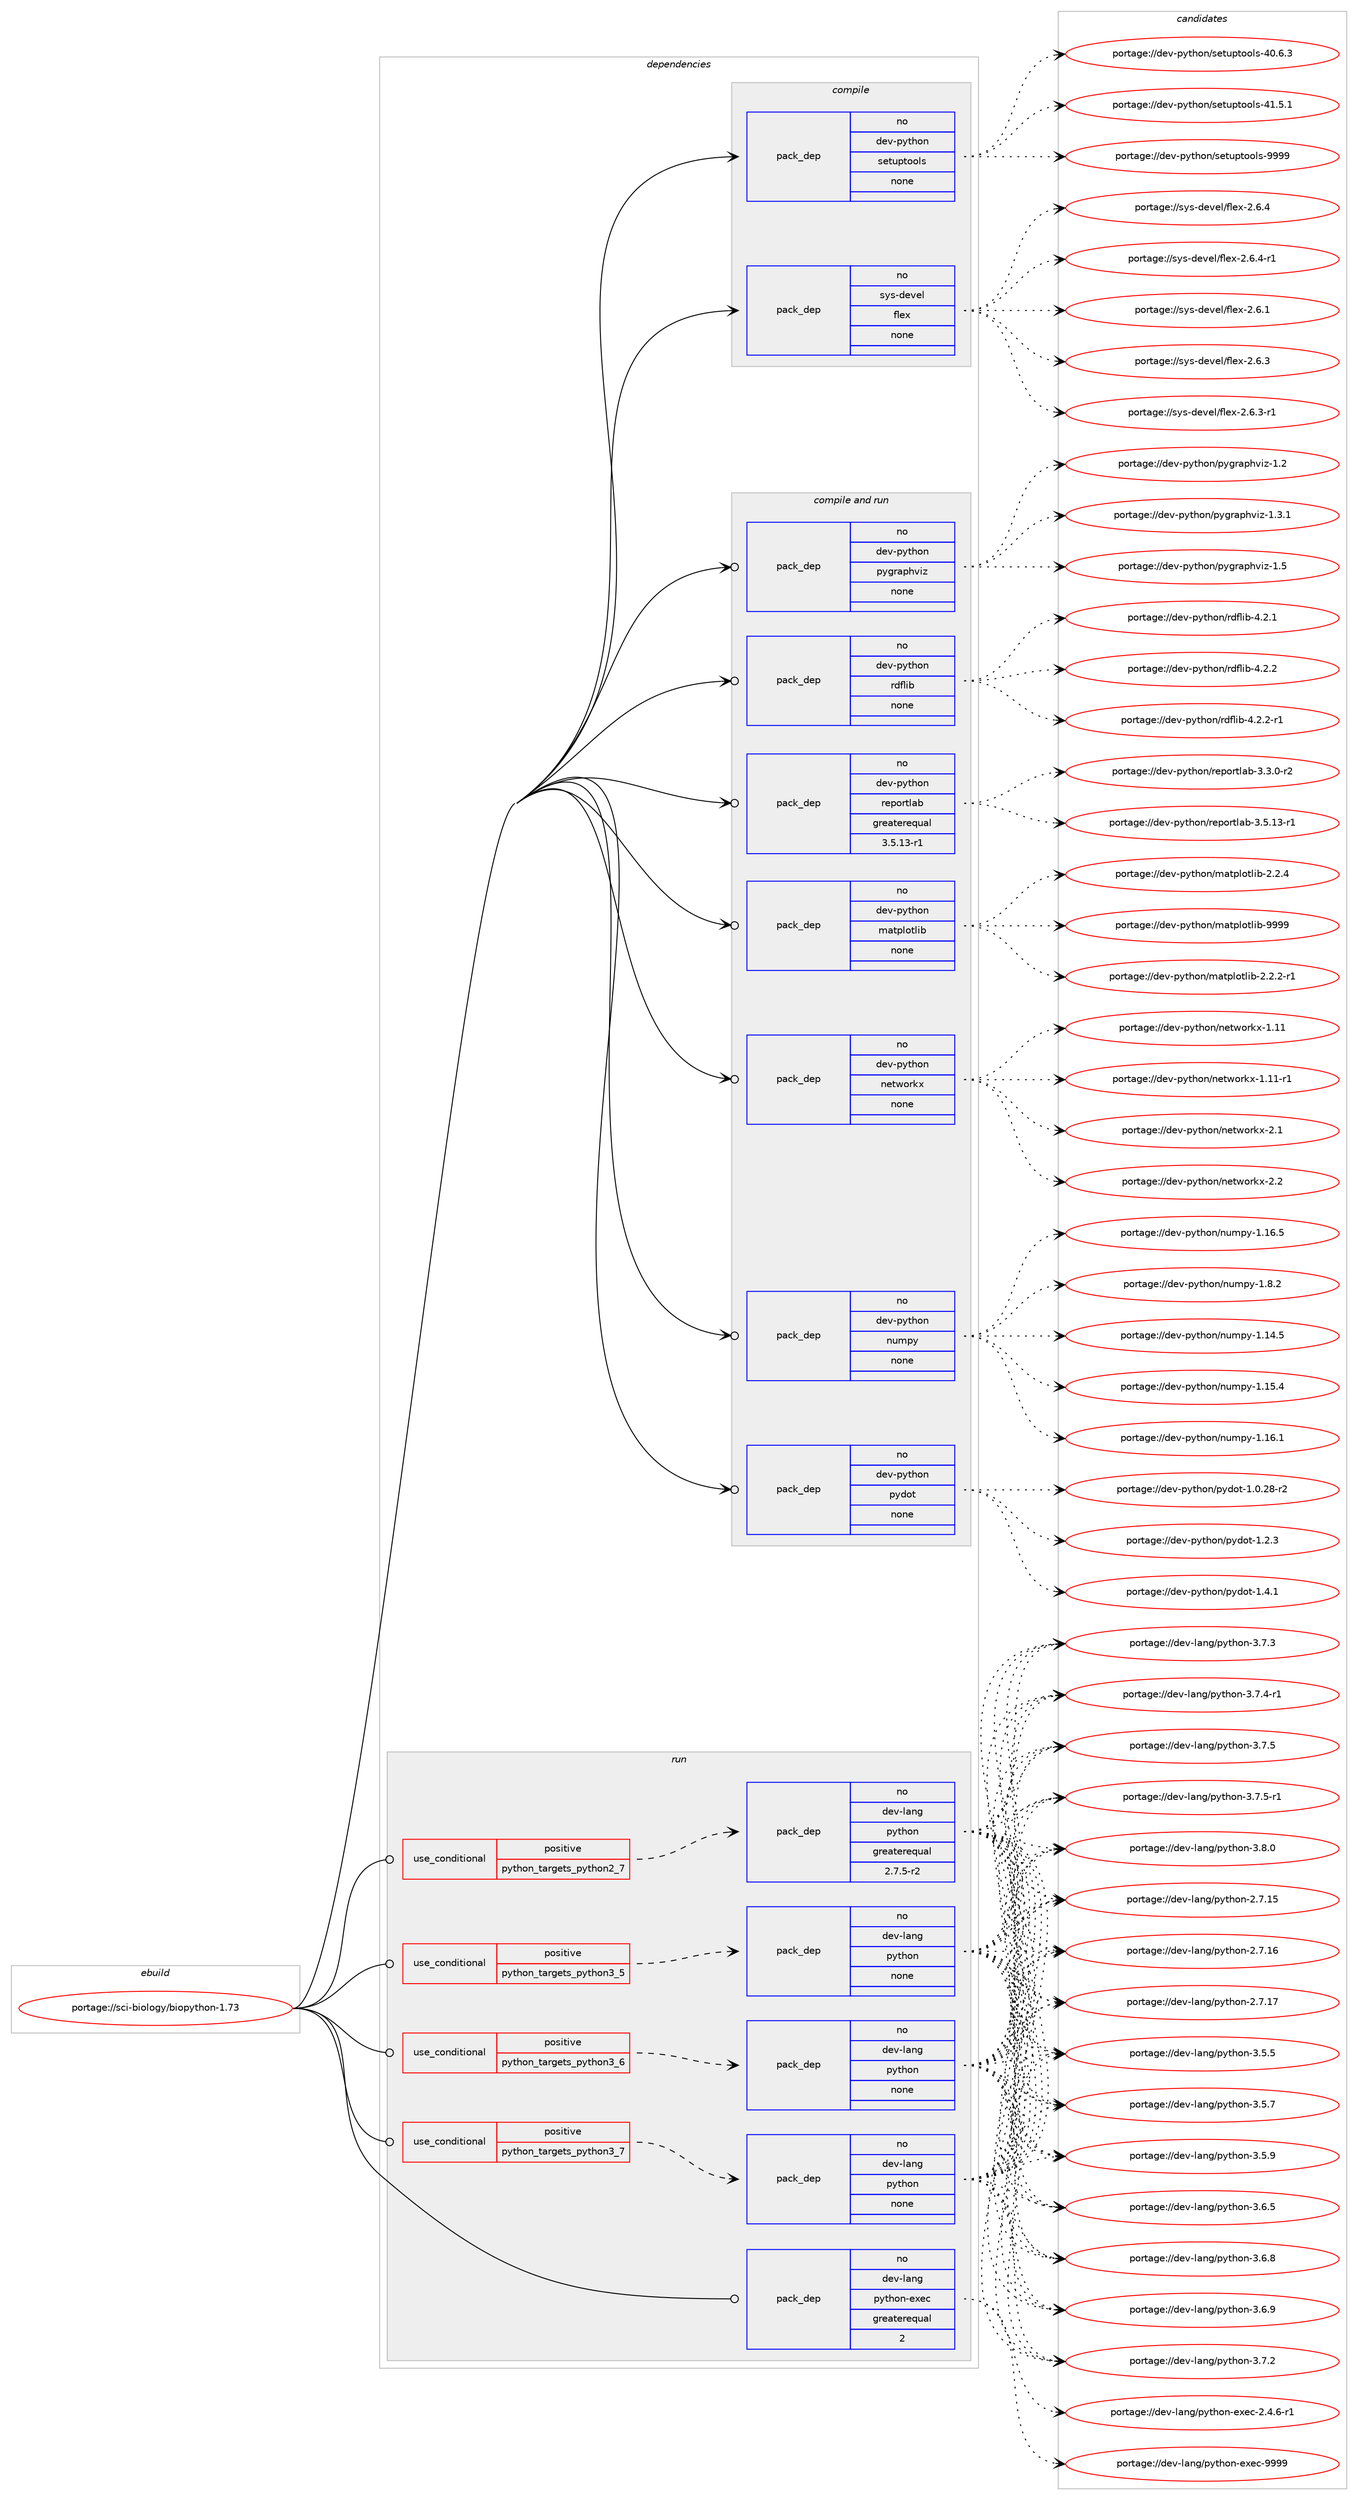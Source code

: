 digraph prolog {

# *************
# Graph options
# *************

newrank=true;
concentrate=true;
compound=true;
graph [rankdir=LR,fontname=Helvetica,fontsize=10,ranksep=1.5];#, ranksep=2.5, nodesep=0.2];
edge  [arrowhead=vee];
node  [fontname=Helvetica,fontsize=10];

# **********
# The ebuild
# **********

subgraph cluster_leftcol {
color=gray;
rank=same;
label=<<i>ebuild</i>>;
id [label="portage://sci-biology/biopython-1.73", color=red, width=4, href="../sci-biology/biopython-1.73.svg"];
}

# ****************
# The dependencies
# ****************

subgraph cluster_midcol {
color=gray;
label=<<i>dependencies</i>>;
subgraph cluster_compile {
fillcolor="#eeeeee";
style=filled;
label=<<i>compile</i>>;
subgraph pack281315 {
dependency382895 [label=<<TABLE BORDER="0" CELLBORDER="1" CELLSPACING="0" CELLPADDING="4" WIDTH="220"><TR><TD ROWSPAN="6" CELLPADDING="30">pack_dep</TD></TR><TR><TD WIDTH="110">no</TD></TR><TR><TD>dev-python</TD></TR><TR><TD>setuptools</TD></TR><TR><TD>none</TD></TR><TR><TD></TD></TR></TABLE>>, shape=none, color=blue];
}
id:e -> dependency382895:w [weight=20,style="solid",arrowhead="vee"];
subgraph pack281316 {
dependency382896 [label=<<TABLE BORDER="0" CELLBORDER="1" CELLSPACING="0" CELLPADDING="4" WIDTH="220"><TR><TD ROWSPAN="6" CELLPADDING="30">pack_dep</TD></TR><TR><TD WIDTH="110">no</TD></TR><TR><TD>sys-devel</TD></TR><TR><TD>flex</TD></TR><TR><TD>none</TD></TR><TR><TD></TD></TR></TABLE>>, shape=none, color=blue];
}
id:e -> dependency382896:w [weight=20,style="solid",arrowhead="vee"];
}
subgraph cluster_compileandrun {
fillcolor="#eeeeee";
style=filled;
label=<<i>compile and run</i>>;
subgraph pack281317 {
dependency382897 [label=<<TABLE BORDER="0" CELLBORDER="1" CELLSPACING="0" CELLPADDING="4" WIDTH="220"><TR><TD ROWSPAN="6" CELLPADDING="30">pack_dep</TD></TR><TR><TD WIDTH="110">no</TD></TR><TR><TD>dev-python</TD></TR><TR><TD>matplotlib</TD></TR><TR><TD>none</TD></TR><TR><TD></TD></TR></TABLE>>, shape=none, color=blue];
}
id:e -> dependency382897:w [weight=20,style="solid",arrowhead="odotvee"];
subgraph pack281318 {
dependency382898 [label=<<TABLE BORDER="0" CELLBORDER="1" CELLSPACING="0" CELLPADDING="4" WIDTH="220"><TR><TD ROWSPAN="6" CELLPADDING="30">pack_dep</TD></TR><TR><TD WIDTH="110">no</TD></TR><TR><TD>dev-python</TD></TR><TR><TD>networkx</TD></TR><TR><TD>none</TD></TR><TR><TD></TD></TR></TABLE>>, shape=none, color=blue];
}
id:e -> dependency382898:w [weight=20,style="solid",arrowhead="odotvee"];
subgraph pack281319 {
dependency382899 [label=<<TABLE BORDER="0" CELLBORDER="1" CELLSPACING="0" CELLPADDING="4" WIDTH="220"><TR><TD ROWSPAN="6" CELLPADDING="30">pack_dep</TD></TR><TR><TD WIDTH="110">no</TD></TR><TR><TD>dev-python</TD></TR><TR><TD>numpy</TD></TR><TR><TD>none</TD></TR><TR><TD></TD></TR></TABLE>>, shape=none, color=blue];
}
id:e -> dependency382899:w [weight=20,style="solid",arrowhead="odotvee"];
subgraph pack281320 {
dependency382900 [label=<<TABLE BORDER="0" CELLBORDER="1" CELLSPACING="0" CELLPADDING="4" WIDTH="220"><TR><TD ROWSPAN="6" CELLPADDING="30">pack_dep</TD></TR><TR><TD WIDTH="110">no</TD></TR><TR><TD>dev-python</TD></TR><TR><TD>pydot</TD></TR><TR><TD>none</TD></TR><TR><TD></TD></TR></TABLE>>, shape=none, color=blue];
}
id:e -> dependency382900:w [weight=20,style="solid",arrowhead="odotvee"];
subgraph pack281321 {
dependency382901 [label=<<TABLE BORDER="0" CELLBORDER="1" CELLSPACING="0" CELLPADDING="4" WIDTH="220"><TR><TD ROWSPAN="6" CELLPADDING="30">pack_dep</TD></TR><TR><TD WIDTH="110">no</TD></TR><TR><TD>dev-python</TD></TR><TR><TD>pygraphviz</TD></TR><TR><TD>none</TD></TR><TR><TD></TD></TR></TABLE>>, shape=none, color=blue];
}
id:e -> dependency382901:w [weight=20,style="solid",arrowhead="odotvee"];
subgraph pack281322 {
dependency382902 [label=<<TABLE BORDER="0" CELLBORDER="1" CELLSPACING="0" CELLPADDING="4" WIDTH="220"><TR><TD ROWSPAN="6" CELLPADDING="30">pack_dep</TD></TR><TR><TD WIDTH="110">no</TD></TR><TR><TD>dev-python</TD></TR><TR><TD>rdflib</TD></TR><TR><TD>none</TD></TR><TR><TD></TD></TR></TABLE>>, shape=none, color=blue];
}
id:e -> dependency382902:w [weight=20,style="solid",arrowhead="odotvee"];
subgraph pack281323 {
dependency382903 [label=<<TABLE BORDER="0" CELLBORDER="1" CELLSPACING="0" CELLPADDING="4" WIDTH="220"><TR><TD ROWSPAN="6" CELLPADDING="30">pack_dep</TD></TR><TR><TD WIDTH="110">no</TD></TR><TR><TD>dev-python</TD></TR><TR><TD>reportlab</TD></TR><TR><TD>greaterequal</TD></TR><TR><TD>3.5.13-r1</TD></TR></TABLE>>, shape=none, color=blue];
}
id:e -> dependency382903:w [weight=20,style="solid",arrowhead="odotvee"];
}
subgraph cluster_run {
fillcolor="#eeeeee";
style=filled;
label=<<i>run</i>>;
subgraph cond95133 {
dependency382904 [label=<<TABLE BORDER="0" CELLBORDER="1" CELLSPACING="0" CELLPADDING="4"><TR><TD ROWSPAN="3" CELLPADDING="10">use_conditional</TD></TR><TR><TD>positive</TD></TR><TR><TD>python_targets_python2_7</TD></TR></TABLE>>, shape=none, color=red];
subgraph pack281324 {
dependency382905 [label=<<TABLE BORDER="0" CELLBORDER="1" CELLSPACING="0" CELLPADDING="4" WIDTH="220"><TR><TD ROWSPAN="6" CELLPADDING="30">pack_dep</TD></TR><TR><TD WIDTH="110">no</TD></TR><TR><TD>dev-lang</TD></TR><TR><TD>python</TD></TR><TR><TD>greaterequal</TD></TR><TR><TD>2.7.5-r2</TD></TR></TABLE>>, shape=none, color=blue];
}
dependency382904:e -> dependency382905:w [weight=20,style="dashed",arrowhead="vee"];
}
id:e -> dependency382904:w [weight=20,style="solid",arrowhead="odot"];
subgraph cond95134 {
dependency382906 [label=<<TABLE BORDER="0" CELLBORDER="1" CELLSPACING="0" CELLPADDING="4"><TR><TD ROWSPAN="3" CELLPADDING="10">use_conditional</TD></TR><TR><TD>positive</TD></TR><TR><TD>python_targets_python3_5</TD></TR></TABLE>>, shape=none, color=red];
subgraph pack281325 {
dependency382907 [label=<<TABLE BORDER="0" CELLBORDER="1" CELLSPACING="0" CELLPADDING="4" WIDTH="220"><TR><TD ROWSPAN="6" CELLPADDING="30">pack_dep</TD></TR><TR><TD WIDTH="110">no</TD></TR><TR><TD>dev-lang</TD></TR><TR><TD>python</TD></TR><TR><TD>none</TD></TR><TR><TD></TD></TR></TABLE>>, shape=none, color=blue];
}
dependency382906:e -> dependency382907:w [weight=20,style="dashed",arrowhead="vee"];
}
id:e -> dependency382906:w [weight=20,style="solid",arrowhead="odot"];
subgraph cond95135 {
dependency382908 [label=<<TABLE BORDER="0" CELLBORDER="1" CELLSPACING="0" CELLPADDING="4"><TR><TD ROWSPAN="3" CELLPADDING="10">use_conditional</TD></TR><TR><TD>positive</TD></TR><TR><TD>python_targets_python3_6</TD></TR></TABLE>>, shape=none, color=red];
subgraph pack281326 {
dependency382909 [label=<<TABLE BORDER="0" CELLBORDER="1" CELLSPACING="0" CELLPADDING="4" WIDTH="220"><TR><TD ROWSPAN="6" CELLPADDING="30">pack_dep</TD></TR><TR><TD WIDTH="110">no</TD></TR><TR><TD>dev-lang</TD></TR><TR><TD>python</TD></TR><TR><TD>none</TD></TR><TR><TD></TD></TR></TABLE>>, shape=none, color=blue];
}
dependency382908:e -> dependency382909:w [weight=20,style="dashed",arrowhead="vee"];
}
id:e -> dependency382908:w [weight=20,style="solid",arrowhead="odot"];
subgraph cond95136 {
dependency382910 [label=<<TABLE BORDER="0" CELLBORDER="1" CELLSPACING="0" CELLPADDING="4"><TR><TD ROWSPAN="3" CELLPADDING="10">use_conditional</TD></TR><TR><TD>positive</TD></TR><TR><TD>python_targets_python3_7</TD></TR></TABLE>>, shape=none, color=red];
subgraph pack281327 {
dependency382911 [label=<<TABLE BORDER="0" CELLBORDER="1" CELLSPACING="0" CELLPADDING="4" WIDTH="220"><TR><TD ROWSPAN="6" CELLPADDING="30">pack_dep</TD></TR><TR><TD WIDTH="110">no</TD></TR><TR><TD>dev-lang</TD></TR><TR><TD>python</TD></TR><TR><TD>none</TD></TR><TR><TD></TD></TR></TABLE>>, shape=none, color=blue];
}
dependency382910:e -> dependency382911:w [weight=20,style="dashed",arrowhead="vee"];
}
id:e -> dependency382910:w [weight=20,style="solid",arrowhead="odot"];
subgraph pack281328 {
dependency382912 [label=<<TABLE BORDER="0" CELLBORDER="1" CELLSPACING="0" CELLPADDING="4" WIDTH="220"><TR><TD ROWSPAN="6" CELLPADDING="30">pack_dep</TD></TR><TR><TD WIDTH="110">no</TD></TR><TR><TD>dev-lang</TD></TR><TR><TD>python-exec</TD></TR><TR><TD>greaterequal</TD></TR><TR><TD>2</TD></TR></TABLE>>, shape=none, color=blue];
}
id:e -> dependency382912:w [weight=20,style="solid",arrowhead="odot"];
}
}

# **************
# The candidates
# **************

subgraph cluster_choices {
rank=same;
color=gray;
label=<<i>candidates</i>>;

subgraph choice281315 {
color=black;
nodesep=1;
choiceportage100101118451121211161041111104711510111611711211611111110811545524846544651 [label="portage://dev-python/setuptools-40.6.3", color=red, width=4,href="../dev-python/setuptools-40.6.3.svg"];
choiceportage100101118451121211161041111104711510111611711211611111110811545524946534649 [label="portage://dev-python/setuptools-41.5.1", color=red, width=4,href="../dev-python/setuptools-41.5.1.svg"];
choiceportage10010111845112121116104111110471151011161171121161111111081154557575757 [label="portage://dev-python/setuptools-9999", color=red, width=4,href="../dev-python/setuptools-9999.svg"];
dependency382895:e -> choiceportage100101118451121211161041111104711510111611711211611111110811545524846544651:w [style=dotted,weight="100"];
dependency382895:e -> choiceportage100101118451121211161041111104711510111611711211611111110811545524946534649:w [style=dotted,weight="100"];
dependency382895:e -> choiceportage10010111845112121116104111110471151011161171121161111111081154557575757:w [style=dotted,weight="100"];
}
subgraph choice281316 {
color=black;
nodesep=1;
choiceportage1151211154510010111810110847102108101120455046544649 [label="portage://sys-devel/flex-2.6.1", color=red, width=4,href="../sys-devel/flex-2.6.1.svg"];
choiceportage1151211154510010111810110847102108101120455046544651 [label="portage://sys-devel/flex-2.6.3", color=red, width=4,href="../sys-devel/flex-2.6.3.svg"];
choiceportage11512111545100101118101108471021081011204550465446514511449 [label="portage://sys-devel/flex-2.6.3-r1", color=red, width=4,href="../sys-devel/flex-2.6.3-r1.svg"];
choiceportage1151211154510010111810110847102108101120455046544652 [label="portage://sys-devel/flex-2.6.4", color=red, width=4,href="../sys-devel/flex-2.6.4.svg"];
choiceportage11512111545100101118101108471021081011204550465446524511449 [label="portage://sys-devel/flex-2.6.4-r1", color=red, width=4,href="../sys-devel/flex-2.6.4-r1.svg"];
dependency382896:e -> choiceportage1151211154510010111810110847102108101120455046544649:w [style=dotted,weight="100"];
dependency382896:e -> choiceportage1151211154510010111810110847102108101120455046544651:w [style=dotted,weight="100"];
dependency382896:e -> choiceportage11512111545100101118101108471021081011204550465446514511449:w [style=dotted,weight="100"];
dependency382896:e -> choiceportage1151211154510010111810110847102108101120455046544652:w [style=dotted,weight="100"];
dependency382896:e -> choiceportage11512111545100101118101108471021081011204550465446524511449:w [style=dotted,weight="100"];
}
subgraph choice281317 {
color=black;
nodesep=1;
choiceportage100101118451121211161041111104710997116112108111116108105984550465046504511449 [label="portage://dev-python/matplotlib-2.2.2-r1", color=red, width=4,href="../dev-python/matplotlib-2.2.2-r1.svg"];
choiceportage10010111845112121116104111110471099711611210811111610810598455046504652 [label="portage://dev-python/matplotlib-2.2.4", color=red, width=4,href="../dev-python/matplotlib-2.2.4.svg"];
choiceportage100101118451121211161041111104710997116112108111116108105984557575757 [label="portage://dev-python/matplotlib-9999", color=red, width=4,href="../dev-python/matplotlib-9999.svg"];
dependency382897:e -> choiceportage100101118451121211161041111104710997116112108111116108105984550465046504511449:w [style=dotted,weight="100"];
dependency382897:e -> choiceportage10010111845112121116104111110471099711611210811111610810598455046504652:w [style=dotted,weight="100"];
dependency382897:e -> choiceportage100101118451121211161041111104710997116112108111116108105984557575757:w [style=dotted,weight="100"];
}
subgraph choice281318 {
color=black;
nodesep=1;
choiceportage10010111845112121116104111110471101011161191111141071204549464949 [label="portage://dev-python/networkx-1.11", color=red, width=4,href="../dev-python/networkx-1.11.svg"];
choiceportage100101118451121211161041111104711010111611911111410712045494649494511449 [label="portage://dev-python/networkx-1.11-r1", color=red, width=4,href="../dev-python/networkx-1.11-r1.svg"];
choiceportage100101118451121211161041111104711010111611911111410712045504649 [label="portage://dev-python/networkx-2.1", color=red, width=4,href="../dev-python/networkx-2.1.svg"];
choiceportage100101118451121211161041111104711010111611911111410712045504650 [label="portage://dev-python/networkx-2.2", color=red, width=4,href="../dev-python/networkx-2.2.svg"];
dependency382898:e -> choiceportage10010111845112121116104111110471101011161191111141071204549464949:w [style=dotted,weight="100"];
dependency382898:e -> choiceportage100101118451121211161041111104711010111611911111410712045494649494511449:w [style=dotted,weight="100"];
dependency382898:e -> choiceportage100101118451121211161041111104711010111611911111410712045504649:w [style=dotted,weight="100"];
dependency382898:e -> choiceportage100101118451121211161041111104711010111611911111410712045504650:w [style=dotted,weight="100"];
}
subgraph choice281319 {
color=black;
nodesep=1;
choiceportage100101118451121211161041111104711011710911212145494649524653 [label="portage://dev-python/numpy-1.14.5", color=red, width=4,href="../dev-python/numpy-1.14.5.svg"];
choiceportage100101118451121211161041111104711011710911212145494649534652 [label="portage://dev-python/numpy-1.15.4", color=red, width=4,href="../dev-python/numpy-1.15.4.svg"];
choiceportage100101118451121211161041111104711011710911212145494649544649 [label="portage://dev-python/numpy-1.16.1", color=red, width=4,href="../dev-python/numpy-1.16.1.svg"];
choiceportage100101118451121211161041111104711011710911212145494649544653 [label="portage://dev-python/numpy-1.16.5", color=red, width=4,href="../dev-python/numpy-1.16.5.svg"];
choiceportage1001011184511212111610411111047110117109112121454946564650 [label="portage://dev-python/numpy-1.8.2", color=red, width=4,href="../dev-python/numpy-1.8.2.svg"];
dependency382899:e -> choiceportage100101118451121211161041111104711011710911212145494649524653:w [style=dotted,weight="100"];
dependency382899:e -> choiceportage100101118451121211161041111104711011710911212145494649534652:w [style=dotted,weight="100"];
dependency382899:e -> choiceportage100101118451121211161041111104711011710911212145494649544649:w [style=dotted,weight="100"];
dependency382899:e -> choiceportage100101118451121211161041111104711011710911212145494649544653:w [style=dotted,weight="100"];
dependency382899:e -> choiceportage1001011184511212111610411111047110117109112121454946564650:w [style=dotted,weight="100"];
}
subgraph choice281320 {
color=black;
nodesep=1;
choiceportage1001011184511212111610411111047112121100111116454946484650564511450 [label="portage://dev-python/pydot-1.0.28-r2", color=red, width=4,href="../dev-python/pydot-1.0.28-r2.svg"];
choiceportage1001011184511212111610411111047112121100111116454946504651 [label="portage://dev-python/pydot-1.2.3", color=red, width=4,href="../dev-python/pydot-1.2.3.svg"];
choiceportage1001011184511212111610411111047112121100111116454946524649 [label="portage://dev-python/pydot-1.4.1", color=red, width=4,href="../dev-python/pydot-1.4.1.svg"];
dependency382900:e -> choiceportage1001011184511212111610411111047112121100111116454946484650564511450:w [style=dotted,weight="100"];
dependency382900:e -> choiceportage1001011184511212111610411111047112121100111116454946504651:w [style=dotted,weight="100"];
dependency382900:e -> choiceportage1001011184511212111610411111047112121100111116454946524649:w [style=dotted,weight="100"];
}
subgraph choice281321 {
color=black;
nodesep=1;
choiceportage10010111845112121116104111110471121211031149711210411810512245494650 [label="portage://dev-python/pygraphviz-1.2", color=red, width=4,href="../dev-python/pygraphviz-1.2.svg"];
choiceportage100101118451121211161041111104711212110311497112104118105122454946514649 [label="portage://dev-python/pygraphviz-1.3.1", color=red, width=4,href="../dev-python/pygraphviz-1.3.1.svg"];
choiceportage10010111845112121116104111110471121211031149711210411810512245494653 [label="portage://dev-python/pygraphviz-1.5", color=red, width=4,href="../dev-python/pygraphviz-1.5.svg"];
dependency382901:e -> choiceportage10010111845112121116104111110471121211031149711210411810512245494650:w [style=dotted,weight="100"];
dependency382901:e -> choiceportage100101118451121211161041111104711212110311497112104118105122454946514649:w [style=dotted,weight="100"];
dependency382901:e -> choiceportage10010111845112121116104111110471121211031149711210411810512245494653:w [style=dotted,weight="100"];
}
subgraph choice281322 {
color=black;
nodesep=1;
choiceportage100101118451121211161041111104711410010210810598455246504649 [label="portage://dev-python/rdflib-4.2.1", color=red, width=4,href="../dev-python/rdflib-4.2.1.svg"];
choiceportage100101118451121211161041111104711410010210810598455246504650 [label="portage://dev-python/rdflib-4.2.2", color=red, width=4,href="../dev-python/rdflib-4.2.2.svg"];
choiceportage1001011184511212111610411111047114100102108105984552465046504511449 [label="portage://dev-python/rdflib-4.2.2-r1", color=red, width=4,href="../dev-python/rdflib-4.2.2-r1.svg"];
dependency382902:e -> choiceportage100101118451121211161041111104711410010210810598455246504649:w [style=dotted,weight="100"];
dependency382902:e -> choiceportage100101118451121211161041111104711410010210810598455246504650:w [style=dotted,weight="100"];
dependency382902:e -> choiceportage1001011184511212111610411111047114100102108105984552465046504511449:w [style=dotted,weight="100"];
}
subgraph choice281323 {
color=black;
nodesep=1;
choiceportage100101118451121211161041111104711410111211111411610897984551465146484511450 [label="portage://dev-python/reportlab-3.3.0-r2", color=red, width=4,href="../dev-python/reportlab-3.3.0-r2.svg"];
choiceportage10010111845112121116104111110471141011121111141161089798455146534649514511449 [label="portage://dev-python/reportlab-3.5.13-r1", color=red, width=4,href="../dev-python/reportlab-3.5.13-r1.svg"];
dependency382903:e -> choiceportage100101118451121211161041111104711410111211111411610897984551465146484511450:w [style=dotted,weight="100"];
dependency382903:e -> choiceportage10010111845112121116104111110471141011121111141161089798455146534649514511449:w [style=dotted,weight="100"];
}
subgraph choice281324 {
color=black;
nodesep=1;
choiceportage10010111845108971101034711212111610411111045504655464953 [label="portage://dev-lang/python-2.7.15", color=red, width=4,href="../dev-lang/python-2.7.15.svg"];
choiceportage10010111845108971101034711212111610411111045504655464954 [label="portage://dev-lang/python-2.7.16", color=red, width=4,href="../dev-lang/python-2.7.16.svg"];
choiceportage10010111845108971101034711212111610411111045504655464955 [label="portage://dev-lang/python-2.7.17", color=red, width=4,href="../dev-lang/python-2.7.17.svg"];
choiceportage100101118451089711010347112121116104111110455146534653 [label="portage://dev-lang/python-3.5.5", color=red, width=4,href="../dev-lang/python-3.5.5.svg"];
choiceportage100101118451089711010347112121116104111110455146534655 [label="portage://dev-lang/python-3.5.7", color=red, width=4,href="../dev-lang/python-3.5.7.svg"];
choiceportage100101118451089711010347112121116104111110455146534657 [label="portage://dev-lang/python-3.5.9", color=red, width=4,href="../dev-lang/python-3.5.9.svg"];
choiceportage100101118451089711010347112121116104111110455146544653 [label="portage://dev-lang/python-3.6.5", color=red, width=4,href="../dev-lang/python-3.6.5.svg"];
choiceportage100101118451089711010347112121116104111110455146544656 [label="portage://dev-lang/python-3.6.8", color=red, width=4,href="../dev-lang/python-3.6.8.svg"];
choiceportage100101118451089711010347112121116104111110455146544657 [label="portage://dev-lang/python-3.6.9", color=red, width=4,href="../dev-lang/python-3.6.9.svg"];
choiceportage100101118451089711010347112121116104111110455146554650 [label="portage://dev-lang/python-3.7.2", color=red, width=4,href="../dev-lang/python-3.7.2.svg"];
choiceportage100101118451089711010347112121116104111110455146554651 [label="portage://dev-lang/python-3.7.3", color=red, width=4,href="../dev-lang/python-3.7.3.svg"];
choiceportage1001011184510897110103471121211161041111104551465546524511449 [label="portage://dev-lang/python-3.7.4-r1", color=red, width=4,href="../dev-lang/python-3.7.4-r1.svg"];
choiceportage100101118451089711010347112121116104111110455146554653 [label="portage://dev-lang/python-3.7.5", color=red, width=4,href="../dev-lang/python-3.7.5.svg"];
choiceportage1001011184510897110103471121211161041111104551465546534511449 [label="portage://dev-lang/python-3.7.5-r1", color=red, width=4,href="../dev-lang/python-3.7.5-r1.svg"];
choiceportage100101118451089711010347112121116104111110455146564648 [label="portage://dev-lang/python-3.8.0", color=red, width=4,href="../dev-lang/python-3.8.0.svg"];
dependency382905:e -> choiceportage10010111845108971101034711212111610411111045504655464953:w [style=dotted,weight="100"];
dependency382905:e -> choiceportage10010111845108971101034711212111610411111045504655464954:w [style=dotted,weight="100"];
dependency382905:e -> choiceportage10010111845108971101034711212111610411111045504655464955:w [style=dotted,weight="100"];
dependency382905:e -> choiceportage100101118451089711010347112121116104111110455146534653:w [style=dotted,weight="100"];
dependency382905:e -> choiceportage100101118451089711010347112121116104111110455146534655:w [style=dotted,weight="100"];
dependency382905:e -> choiceportage100101118451089711010347112121116104111110455146534657:w [style=dotted,weight="100"];
dependency382905:e -> choiceportage100101118451089711010347112121116104111110455146544653:w [style=dotted,weight="100"];
dependency382905:e -> choiceportage100101118451089711010347112121116104111110455146544656:w [style=dotted,weight="100"];
dependency382905:e -> choiceportage100101118451089711010347112121116104111110455146544657:w [style=dotted,weight="100"];
dependency382905:e -> choiceportage100101118451089711010347112121116104111110455146554650:w [style=dotted,weight="100"];
dependency382905:e -> choiceportage100101118451089711010347112121116104111110455146554651:w [style=dotted,weight="100"];
dependency382905:e -> choiceportage1001011184510897110103471121211161041111104551465546524511449:w [style=dotted,weight="100"];
dependency382905:e -> choiceportage100101118451089711010347112121116104111110455146554653:w [style=dotted,weight="100"];
dependency382905:e -> choiceportage1001011184510897110103471121211161041111104551465546534511449:w [style=dotted,weight="100"];
dependency382905:e -> choiceportage100101118451089711010347112121116104111110455146564648:w [style=dotted,weight="100"];
}
subgraph choice281325 {
color=black;
nodesep=1;
choiceportage10010111845108971101034711212111610411111045504655464953 [label="portage://dev-lang/python-2.7.15", color=red, width=4,href="../dev-lang/python-2.7.15.svg"];
choiceportage10010111845108971101034711212111610411111045504655464954 [label="portage://dev-lang/python-2.7.16", color=red, width=4,href="../dev-lang/python-2.7.16.svg"];
choiceportage10010111845108971101034711212111610411111045504655464955 [label="portage://dev-lang/python-2.7.17", color=red, width=4,href="../dev-lang/python-2.7.17.svg"];
choiceportage100101118451089711010347112121116104111110455146534653 [label="portage://dev-lang/python-3.5.5", color=red, width=4,href="../dev-lang/python-3.5.5.svg"];
choiceportage100101118451089711010347112121116104111110455146534655 [label="portage://dev-lang/python-3.5.7", color=red, width=4,href="../dev-lang/python-3.5.7.svg"];
choiceportage100101118451089711010347112121116104111110455146534657 [label="portage://dev-lang/python-3.5.9", color=red, width=4,href="../dev-lang/python-3.5.9.svg"];
choiceportage100101118451089711010347112121116104111110455146544653 [label="portage://dev-lang/python-3.6.5", color=red, width=4,href="../dev-lang/python-3.6.5.svg"];
choiceportage100101118451089711010347112121116104111110455146544656 [label="portage://dev-lang/python-3.6.8", color=red, width=4,href="../dev-lang/python-3.6.8.svg"];
choiceportage100101118451089711010347112121116104111110455146544657 [label="portage://dev-lang/python-3.6.9", color=red, width=4,href="../dev-lang/python-3.6.9.svg"];
choiceportage100101118451089711010347112121116104111110455146554650 [label="portage://dev-lang/python-3.7.2", color=red, width=4,href="../dev-lang/python-3.7.2.svg"];
choiceportage100101118451089711010347112121116104111110455146554651 [label="portage://dev-lang/python-3.7.3", color=red, width=4,href="../dev-lang/python-3.7.3.svg"];
choiceportage1001011184510897110103471121211161041111104551465546524511449 [label="portage://dev-lang/python-3.7.4-r1", color=red, width=4,href="../dev-lang/python-3.7.4-r1.svg"];
choiceportage100101118451089711010347112121116104111110455146554653 [label="portage://dev-lang/python-3.7.5", color=red, width=4,href="../dev-lang/python-3.7.5.svg"];
choiceportage1001011184510897110103471121211161041111104551465546534511449 [label="portage://dev-lang/python-3.7.5-r1", color=red, width=4,href="../dev-lang/python-3.7.5-r1.svg"];
choiceportage100101118451089711010347112121116104111110455146564648 [label="portage://dev-lang/python-3.8.0", color=red, width=4,href="../dev-lang/python-3.8.0.svg"];
dependency382907:e -> choiceportage10010111845108971101034711212111610411111045504655464953:w [style=dotted,weight="100"];
dependency382907:e -> choiceportage10010111845108971101034711212111610411111045504655464954:w [style=dotted,weight="100"];
dependency382907:e -> choiceportage10010111845108971101034711212111610411111045504655464955:w [style=dotted,weight="100"];
dependency382907:e -> choiceportage100101118451089711010347112121116104111110455146534653:w [style=dotted,weight="100"];
dependency382907:e -> choiceportage100101118451089711010347112121116104111110455146534655:w [style=dotted,weight="100"];
dependency382907:e -> choiceportage100101118451089711010347112121116104111110455146534657:w [style=dotted,weight="100"];
dependency382907:e -> choiceportage100101118451089711010347112121116104111110455146544653:w [style=dotted,weight="100"];
dependency382907:e -> choiceportage100101118451089711010347112121116104111110455146544656:w [style=dotted,weight="100"];
dependency382907:e -> choiceportage100101118451089711010347112121116104111110455146544657:w [style=dotted,weight="100"];
dependency382907:e -> choiceportage100101118451089711010347112121116104111110455146554650:w [style=dotted,weight="100"];
dependency382907:e -> choiceportage100101118451089711010347112121116104111110455146554651:w [style=dotted,weight="100"];
dependency382907:e -> choiceportage1001011184510897110103471121211161041111104551465546524511449:w [style=dotted,weight="100"];
dependency382907:e -> choiceportage100101118451089711010347112121116104111110455146554653:w [style=dotted,weight="100"];
dependency382907:e -> choiceportage1001011184510897110103471121211161041111104551465546534511449:w [style=dotted,weight="100"];
dependency382907:e -> choiceportage100101118451089711010347112121116104111110455146564648:w [style=dotted,weight="100"];
}
subgraph choice281326 {
color=black;
nodesep=1;
choiceportage10010111845108971101034711212111610411111045504655464953 [label="portage://dev-lang/python-2.7.15", color=red, width=4,href="../dev-lang/python-2.7.15.svg"];
choiceportage10010111845108971101034711212111610411111045504655464954 [label="portage://dev-lang/python-2.7.16", color=red, width=4,href="../dev-lang/python-2.7.16.svg"];
choiceportage10010111845108971101034711212111610411111045504655464955 [label="portage://dev-lang/python-2.7.17", color=red, width=4,href="../dev-lang/python-2.7.17.svg"];
choiceportage100101118451089711010347112121116104111110455146534653 [label="portage://dev-lang/python-3.5.5", color=red, width=4,href="../dev-lang/python-3.5.5.svg"];
choiceportage100101118451089711010347112121116104111110455146534655 [label="portage://dev-lang/python-3.5.7", color=red, width=4,href="../dev-lang/python-3.5.7.svg"];
choiceportage100101118451089711010347112121116104111110455146534657 [label="portage://dev-lang/python-3.5.9", color=red, width=4,href="../dev-lang/python-3.5.9.svg"];
choiceportage100101118451089711010347112121116104111110455146544653 [label="portage://dev-lang/python-3.6.5", color=red, width=4,href="../dev-lang/python-3.6.5.svg"];
choiceportage100101118451089711010347112121116104111110455146544656 [label="portage://dev-lang/python-3.6.8", color=red, width=4,href="../dev-lang/python-3.6.8.svg"];
choiceportage100101118451089711010347112121116104111110455146544657 [label="portage://dev-lang/python-3.6.9", color=red, width=4,href="../dev-lang/python-3.6.9.svg"];
choiceportage100101118451089711010347112121116104111110455146554650 [label="portage://dev-lang/python-3.7.2", color=red, width=4,href="../dev-lang/python-3.7.2.svg"];
choiceportage100101118451089711010347112121116104111110455146554651 [label="portage://dev-lang/python-3.7.3", color=red, width=4,href="../dev-lang/python-3.7.3.svg"];
choiceportage1001011184510897110103471121211161041111104551465546524511449 [label="portage://dev-lang/python-3.7.4-r1", color=red, width=4,href="../dev-lang/python-3.7.4-r1.svg"];
choiceportage100101118451089711010347112121116104111110455146554653 [label="portage://dev-lang/python-3.7.5", color=red, width=4,href="../dev-lang/python-3.7.5.svg"];
choiceportage1001011184510897110103471121211161041111104551465546534511449 [label="portage://dev-lang/python-3.7.5-r1", color=red, width=4,href="../dev-lang/python-3.7.5-r1.svg"];
choiceportage100101118451089711010347112121116104111110455146564648 [label="portage://dev-lang/python-3.8.0", color=red, width=4,href="../dev-lang/python-3.8.0.svg"];
dependency382909:e -> choiceportage10010111845108971101034711212111610411111045504655464953:w [style=dotted,weight="100"];
dependency382909:e -> choiceportage10010111845108971101034711212111610411111045504655464954:w [style=dotted,weight="100"];
dependency382909:e -> choiceportage10010111845108971101034711212111610411111045504655464955:w [style=dotted,weight="100"];
dependency382909:e -> choiceportage100101118451089711010347112121116104111110455146534653:w [style=dotted,weight="100"];
dependency382909:e -> choiceportage100101118451089711010347112121116104111110455146534655:w [style=dotted,weight="100"];
dependency382909:e -> choiceportage100101118451089711010347112121116104111110455146534657:w [style=dotted,weight="100"];
dependency382909:e -> choiceportage100101118451089711010347112121116104111110455146544653:w [style=dotted,weight="100"];
dependency382909:e -> choiceportage100101118451089711010347112121116104111110455146544656:w [style=dotted,weight="100"];
dependency382909:e -> choiceportage100101118451089711010347112121116104111110455146544657:w [style=dotted,weight="100"];
dependency382909:e -> choiceportage100101118451089711010347112121116104111110455146554650:w [style=dotted,weight="100"];
dependency382909:e -> choiceportage100101118451089711010347112121116104111110455146554651:w [style=dotted,weight="100"];
dependency382909:e -> choiceportage1001011184510897110103471121211161041111104551465546524511449:w [style=dotted,weight="100"];
dependency382909:e -> choiceportage100101118451089711010347112121116104111110455146554653:w [style=dotted,weight="100"];
dependency382909:e -> choiceportage1001011184510897110103471121211161041111104551465546534511449:w [style=dotted,weight="100"];
dependency382909:e -> choiceportage100101118451089711010347112121116104111110455146564648:w [style=dotted,weight="100"];
}
subgraph choice281327 {
color=black;
nodesep=1;
choiceportage10010111845108971101034711212111610411111045504655464953 [label="portage://dev-lang/python-2.7.15", color=red, width=4,href="../dev-lang/python-2.7.15.svg"];
choiceportage10010111845108971101034711212111610411111045504655464954 [label="portage://dev-lang/python-2.7.16", color=red, width=4,href="../dev-lang/python-2.7.16.svg"];
choiceportage10010111845108971101034711212111610411111045504655464955 [label="portage://dev-lang/python-2.7.17", color=red, width=4,href="../dev-lang/python-2.7.17.svg"];
choiceportage100101118451089711010347112121116104111110455146534653 [label="portage://dev-lang/python-3.5.5", color=red, width=4,href="../dev-lang/python-3.5.5.svg"];
choiceportage100101118451089711010347112121116104111110455146534655 [label="portage://dev-lang/python-3.5.7", color=red, width=4,href="../dev-lang/python-3.5.7.svg"];
choiceportage100101118451089711010347112121116104111110455146534657 [label="portage://dev-lang/python-3.5.9", color=red, width=4,href="../dev-lang/python-3.5.9.svg"];
choiceportage100101118451089711010347112121116104111110455146544653 [label="portage://dev-lang/python-3.6.5", color=red, width=4,href="../dev-lang/python-3.6.5.svg"];
choiceportage100101118451089711010347112121116104111110455146544656 [label="portage://dev-lang/python-3.6.8", color=red, width=4,href="../dev-lang/python-3.6.8.svg"];
choiceportage100101118451089711010347112121116104111110455146544657 [label="portage://dev-lang/python-3.6.9", color=red, width=4,href="../dev-lang/python-3.6.9.svg"];
choiceportage100101118451089711010347112121116104111110455146554650 [label="portage://dev-lang/python-3.7.2", color=red, width=4,href="../dev-lang/python-3.7.2.svg"];
choiceportage100101118451089711010347112121116104111110455146554651 [label="portage://dev-lang/python-3.7.3", color=red, width=4,href="../dev-lang/python-3.7.3.svg"];
choiceportage1001011184510897110103471121211161041111104551465546524511449 [label="portage://dev-lang/python-3.7.4-r1", color=red, width=4,href="../dev-lang/python-3.7.4-r1.svg"];
choiceportage100101118451089711010347112121116104111110455146554653 [label="portage://dev-lang/python-3.7.5", color=red, width=4,href="../dev-lang/python-3.7.5.svg"];
choiceportage1001011184510897110103471121211161041111104551465546534511449 [label="portage://dev-lang/python-3.7.5-r1", color=red, width=4,href="../dev-lang/python-3.7.5-r1.svg"];
choiceportage100101118451089711010347112121116104111110455146564648 [label="portage://dev-lang/python-3.8.0", color=red, width=4,href="../dev-lang/python-3.8.0.svg"];
dependency382911:e -> choiceportage10010111845108971101034711212111610411111045504655464953:w [style=dotted,weight="100"];
dependency382911:e -> choiceportage10010111845108971101034711212111610411111045504655464954:w [style=dotted,weight="100"];
dependency382911:e -> choiceportage10010111845108971101034711212111610411111045504655464955:w [style=dotted,weight="100"];
dependency382911:e -> choiceportage100101118451089711010347112121116104111110455146534653:w [style=dotted,weight="100"];
dependency382911:e -> choiceportage100101118451089711010347112121116104111110455146534655:w [style=dotted,weight="100"];
dependency382911:e -> choiceportage100101118451089711010347112121116104111110455146534657:w [style=dotted,weight="100"];
dependency382911:e -> choiceportage100101118451089711010347112121116104111110455146544653:w [style=dotted,weight="100"];
dependency382911:e -> choiceportage100101118451089711010347112121116104111110455146544656:w [style=dotted,weight="100"];
dependency382911:e -> choiceportage100101118451089711010347112121116104111110455146544657:w [style=dotted,weight="100"];
dependency382911:e -> choiceportage100101118451089711010347112121116104111110455146554650:w [style=dotted,weight="100"];
dependency382911:e -> choiceportage100101118451089711010347112121116104111110455146554651:w [style=dotted,weight="100"];
dependency382911:e -> choiceportage1001011184510897110103471121211161041111104551465546524511449:w [style=dotted,weight="100"];
dependency382911:e -> choiceportage100101118451089711010347112121116104111110455146554653:w [style=dotted,weight="100"];
dependency382911:e -> choiceportage1001011184510897110103471121211161041111104551465546534511449:w [style=dotted,weight="100"];
dependency382911:e -> choiceportage100101118451089711010347112121116104111110455146564648:w [style=dotted,weight="100"];
}
subgraph choice281328 {
color=black;
nodesep=1;
choiceportage10010111845108971101034711212111610411111045101120101994550465246544511449 [label="portage://dev-lang/python-exec-2.4.6-r1", color=red, width=4,href="../dev-lang/python-exec-2.4.6-r1.svg"];
choiceportage10010111845108971101034711212111610411111045101120101994557575757 [label="portage://dev-lang/python-exec-9999", color=red, width=4,href="../dev-lang/python-exec-9999.svg"];
dependency382912:e -> choiceportage10010111845108971101034711212111610411111045101120101994550465246544511449:w [style=dotted,weight="100"];
dependency382912:e -> choiceportage10010111845108971101034711212111610411111045101120101994557575757:w [style=dotted,weight="100"];
}
}

}
